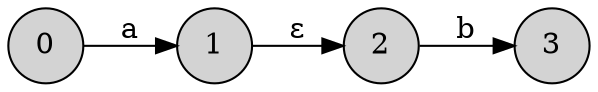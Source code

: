
digraph {
rankdir=LR;
node [shape = circle; style = filled;];
0->1[label="a"];
2->3[label="b"];
1->2[label="ε"];
0 [label="0";]
1 [label="1";]
2 [label="2";]
3 [label="3";]
}

